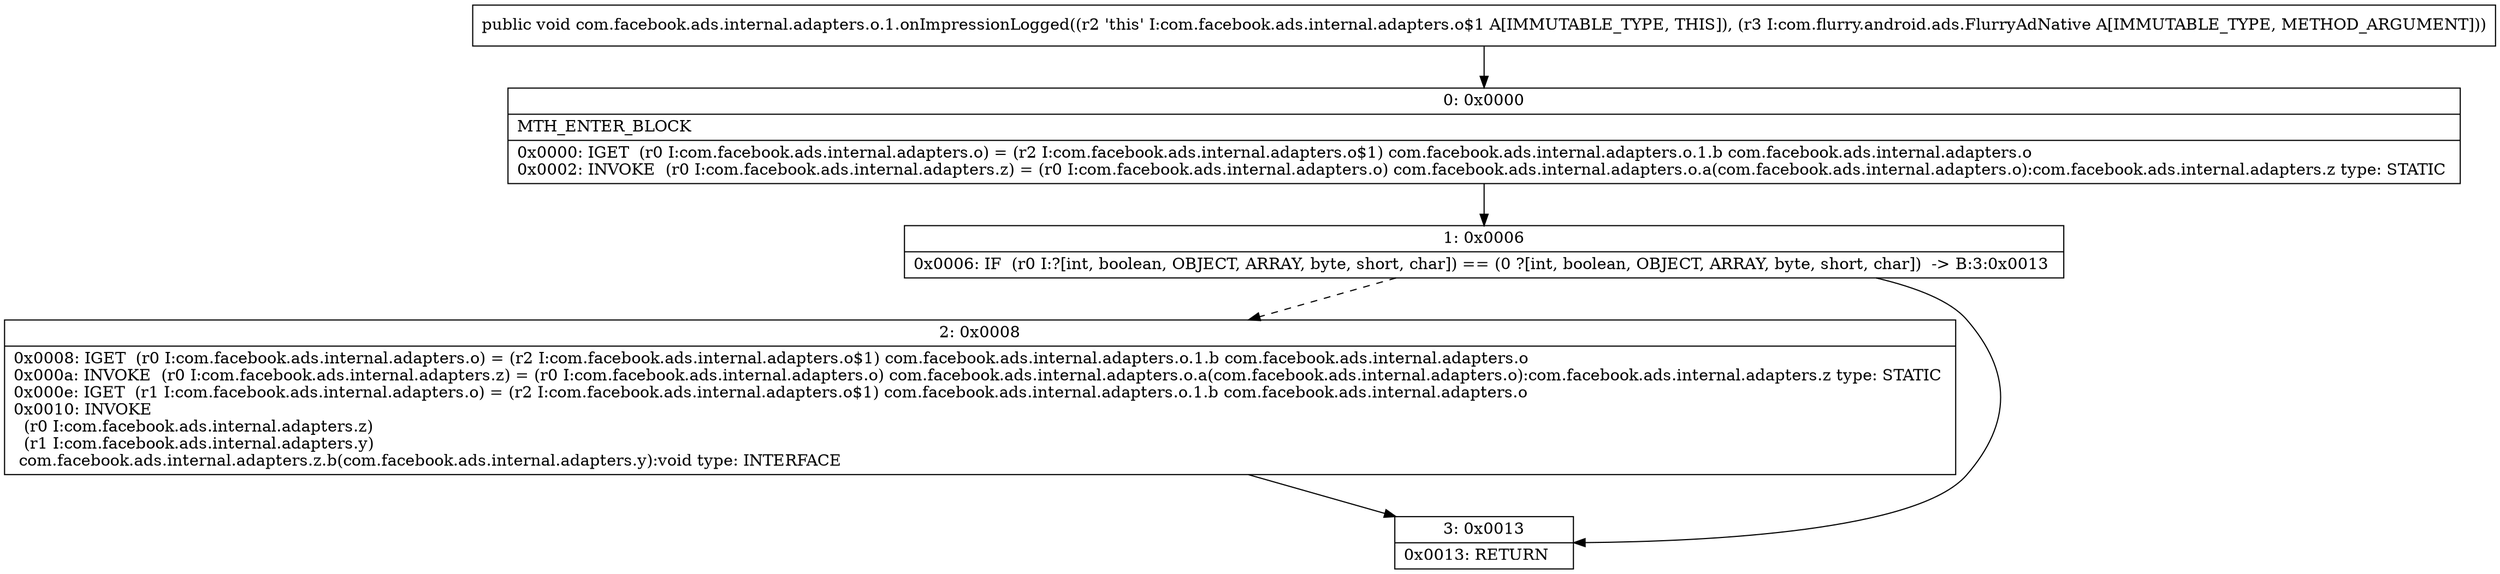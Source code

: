 digraph "CFG forcom.facebook.ads.internal.adapters.o.1.onImpressionLogged(Lcom\/flurry\/android\/ads\/FlurryAdNative;)V" {
Node_0 [shape=record,label="{0\:\ 0x0000|MTH_ENTER_BLOCK\l|0x0000: IGET  (r0 I:com.facebook.ads.internal.adapters.o) = (r2 I:com.facebook.ads.internal.adapters.o$1) com.facebook.ads.internal.adapters.o.1.b com.facebook.ads.internal.adapters.o \l0x0002: INVOKE  (r0 I:com.facebook.ads.internal.adapters.z) = (r0 I:com.facebook.ads.internal.adapters.o) com.facebook.ads.internal.adapters.o.a(com.facebook.ads.internal.adapters.o):com.facebook.ads.internal.adapters.z type: STATIC \l}"];
Node_1 [shape=record,label="{1\:\ 0x0006|0x0006: IF  (r0 I:?[int, boolean, OBJECT, ARRAY, byte, short, char]) == (0 ?[int, boolean, OBJECT, ARRAY, byte, short, char])  \-\> B:3:0x0013 \l}"];
Node_2 [shape=record,label="{2\:\ 0x0008|0x0008: IGET  (r0 I:com.facebook.ads.internal.adapters.o) = (r2 I:com.facebook.ads.internal.adapters.o$1) com.facebook.ads.internal.adapters.o.1.b com.facebook.ads.internal.adapters.o \l0x000a: INVOKE  (r0 I:com.facebook.ads.internal.adapters.z) = (r0 I:com.facebook.ads.internal.adapters.o) com.facebook.ads.internal.adapters.o.a(com.facebook.ads.internal.adapters.o):com.facebook.ads.internal.adapters.z type: STATIC \l0x000e: IGET  (r1 I:com.facebook.ads.internal.adapters.o) = (r2 I:com.facebook.ads.internal.adapters.o$1) com.facebook.ads.internal.adapters.o.1.b com.facebook.ads.internal.adapters.o \l0x0010: INVOKE  \l  (r0 I:com.facebook.ads.internal.adapters.z)\l  (r1 I:com.facebook.ads.internal.adapters.y)\l com.facebook.ads.internal.adapters.z.b(com.facebook.ads.internal.adapters.y):void type: INTERFACE \l}"];
Node_3 [shape=record,label="{3\:\ 0x0013|0x0013: RETURN   \l}"];
MethodNode[shape=record,label="{public void com.facebook.ads.internal.adapters.o.1.onImpressionLogged((r2 'this' I:com.facebook.ads.internal.adapters.o$1 A[IMMUTABLE_TYPE, THIS]), (r3 I:com.flurry.android.ads.FlurryAdNative A[IMMUTABLE_TYPE, METHOD_ARGUMENT])) }"];
MethodNode -> Node_0;
Node_0 -> Node_1;
Node_1 -> Node_2[style=dashed];
Node_1 -> Node_3;
Node_2 -> Node_3;
}

